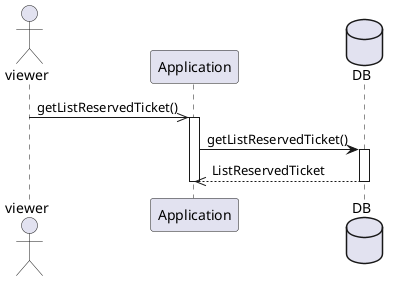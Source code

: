 @startuml

actor viewer

viewer ->> Application : getListReservedTicket()

activate Application

database DB

Application -> DB : getListReservedTicket()
activate DB
Application <<-- DB : ListReservedTicket
deactivate DB

deactivate Application

@enduml